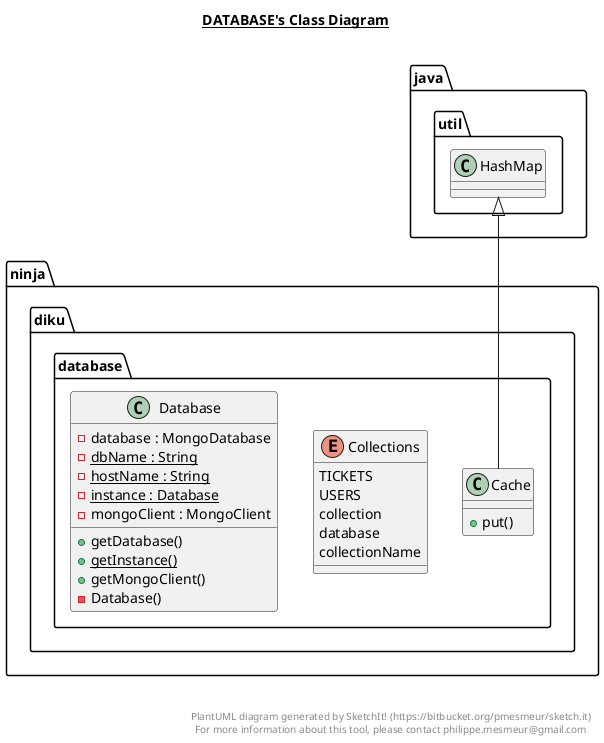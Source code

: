 @startuml

title __DATABASE's Class Diagram__\n

  namespace ninja.diku.database {
    class ninja.diku.database.Cache {
        + put()
    }
  }
  

  namespace ninja.diku.database {
    enum Collections {
      TICKETS
      USERS
      collection
      database
      collectionName
    }
  }
  

  namespace ninja.diku.database {
    class ninja.diku.database.Database {
        - database : MongoDatabase
        {static} - dbName : String
        {static} - hostName : String
        {static} - instance : Database
        - mongoClient : MongoClient
        + getDatabase()
        {static} + getInstance()
        + getMongoClient()
        - Database()
    }
  }
  

  ninja.diku.database.Cache -up-|> java.util.HashMap


right footer


PlantUML diagram generated by SketchIt! (https://bitbucket.org/pmesmeur/sketch.it)
For more information about this tool, please contact philippe.mesmeur@gmail.com
endfooter

@enduml
